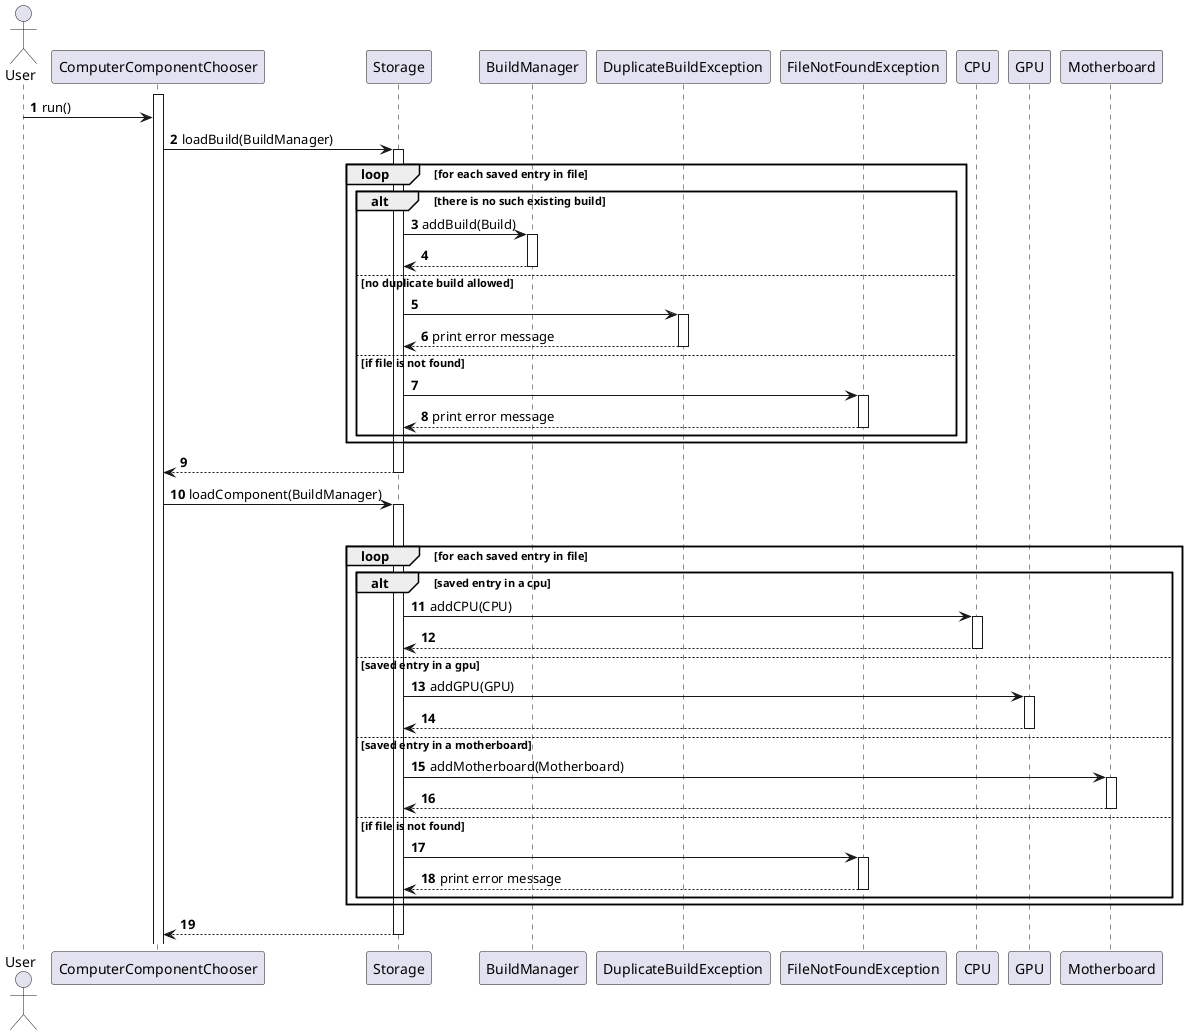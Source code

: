@startuml
'https://plantuml.com/sequence-diagram

autonumber

Actor User
Participant "ComputerComponentChooser" as ComputerComponentChooser
Participant "Storage" as Storage
Participant "BuildManager" as BuildManager
Participant "DuplicateBuildException" as DuplicateBuildException
Participant "FileNotFoundException" as FileNotFoundException
Participant "CPU" as CPU

activate ComputerComponentChooser
User -> ComputerComponentChooser: run()
ComputerComponentChooser -> Storage: loadBuild(BuildManager)
activate Storage

loop for each saved entry in file
    alt there is no such existing build
        Storage -> BuildManager: addBuild(Build)
        activate BuildManager
        return
    else no duplicate build allowed
        Storage -> DuplicateBuildException
        activate DuplicateBuildException
        return print error message
    else if file is not found
        Storage -> FileNotFoundException
        activate FileNotFoundException
        return print error message
    end
end
return

ComputerComponentChooser -> Storage: loadComponent(BuildManager)
activate Storage
loop for each build in BuildManager
    loop for each saved entry in file
        alt saved entry in a cpu
            Storage -> CPU: addCPU(CPU)
            activate CPU
            return
        else saved entry in a gpu
            Storage -> GPU: addGPU(GPU)
            activate GPU
            return
        else saved entry in a motherboard
            Storage -> Motherboard: addMotherboard(Motherboard)
            activate Motherboard
            return
        else if file is not found
                Storage -> FileNotFoundException
                activate FileNotFoundException
                return print error message
    end
end

return







@enduml